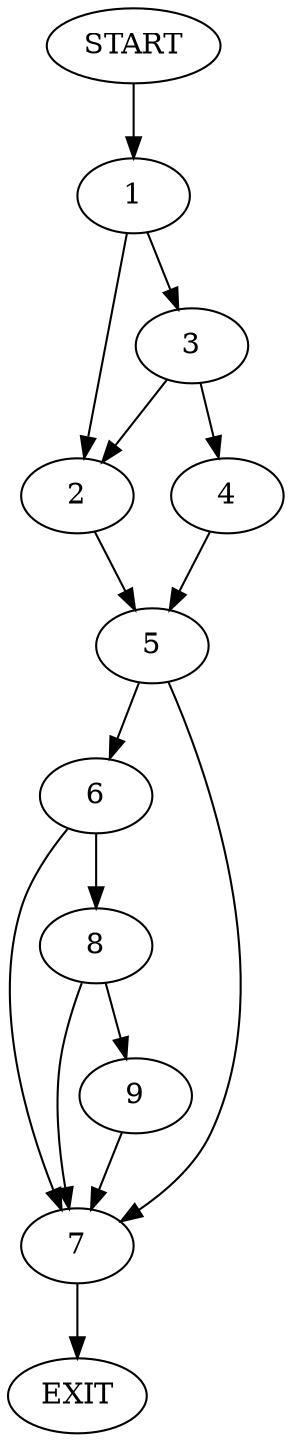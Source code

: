 digraph {
0 [label="START"]
10 [label="EXIT"]
0 -> 1
1 -> 2
1 -> 3
3 -> 4
3 -> 2
2 -> 5
4 -> 5
5 -> 6
5 -> 7
7 -> 10
6 -> 7
6 -> 8
8 -> 7
8 -> 9
9 -> 7
}
